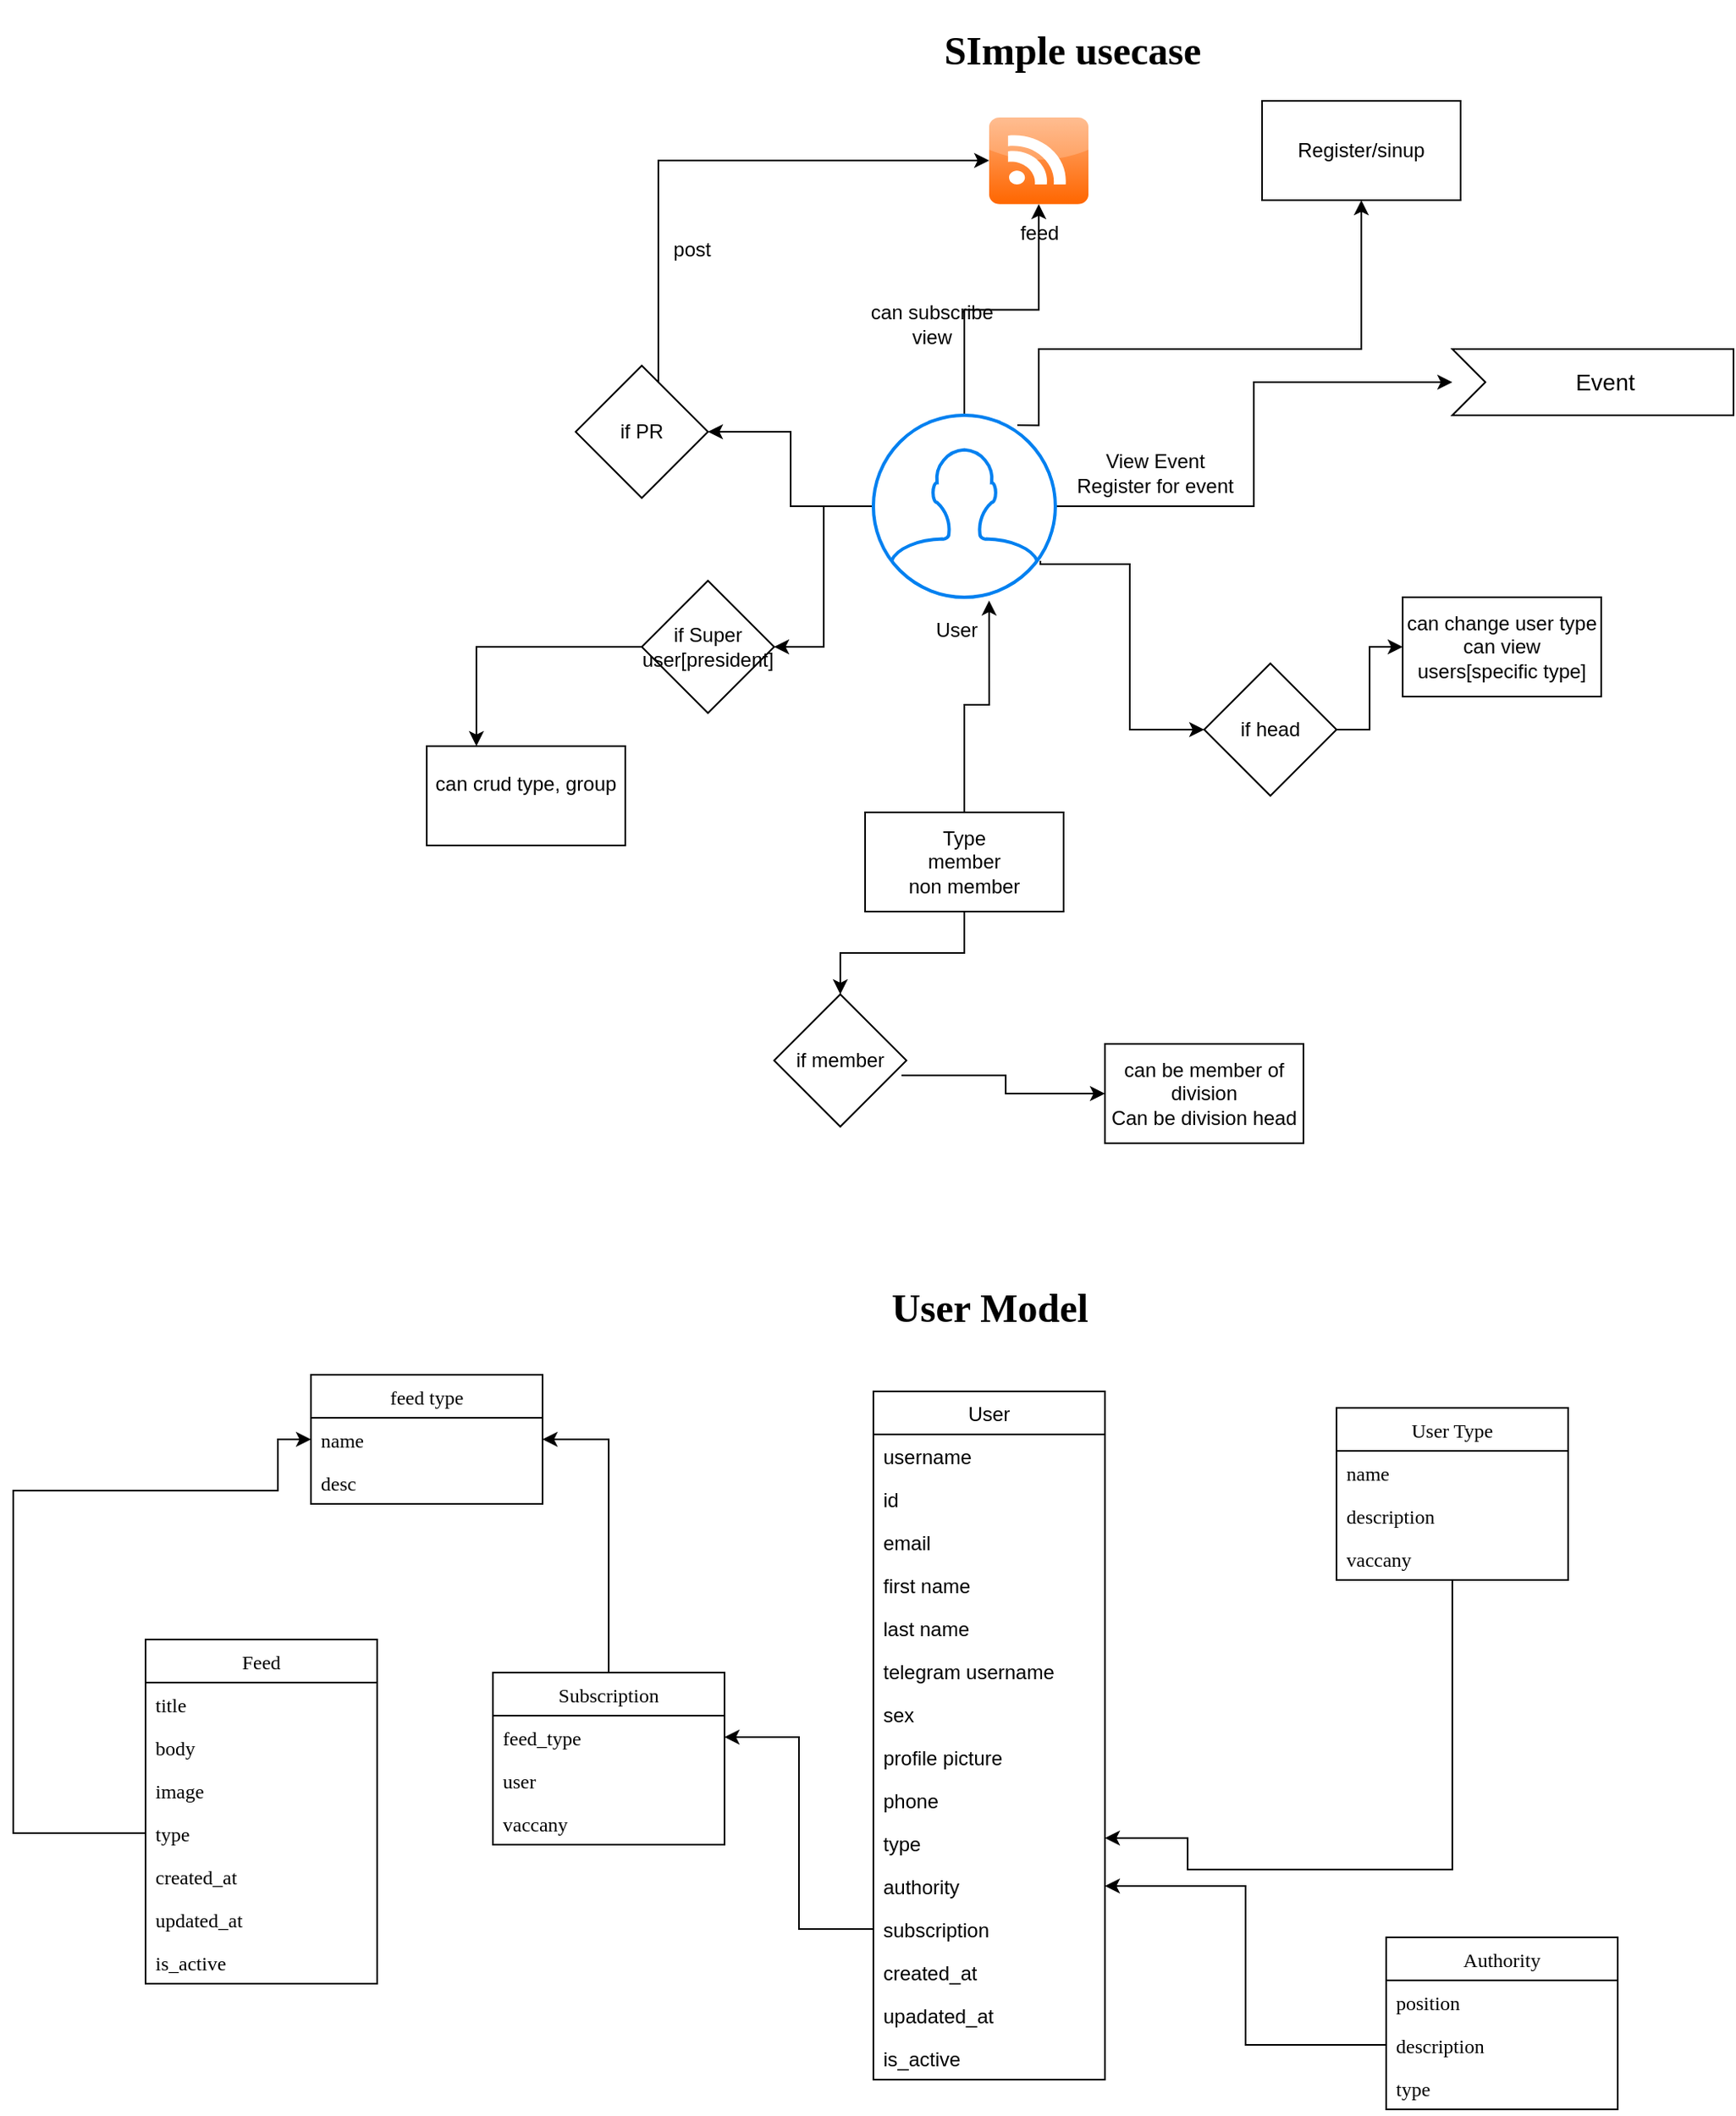 <mxfile version="17.4.5" type="github">
  <diagram id="37qSxwbqytXXUZYhsqKF" name="Page-1">
    <mxGraphModel dx="1952" dy="1700" grid="1" gridSize="10" guides="1" tooltips="1" connect="1" arrows="1" fold="1" page="1" pageScale="1" pageWidth="850" pageHeight="1100" math="0" shadow="0">
      <root>
        <mxCell id="0" />
        <mxCell id="1" parent="0" />
        <mxCell id="gJkIxgqZncVY2Rm4iKjj-6" style="edgeStyle=orthogonalEdgeStyle;rounded=0;orthogonalLoop=1;jettySize=auto;html=1;" edge="1" parent="1" source="gJkIxgqZncVY2Rm4iKjj-1" target="gJkIxgqZncVY2Rm4iKjj-5">
          <mxGeometry relative="1" as="geometry" />
        </mxCell>
        <mxCell id="gJkIxgqZncVY2Rm4iKjj-19" style="edgeStyle=orthogonalEdgeStyle;rounded=0;orthogonalLoop=1;jettySize=auto;html=1;" edge="1" parent="1" source="gJkIxgqZncVY2Rm4iKjj-1" target="gJkIxgqZncVY2Rm4iKjj-17">
          <mxGeometry relative="1" as="geometry" />
        </mxCell>
        <mxCell id="gJkIxgqZncVY2Rm4iKjj-21" style="edgeStyle=orthogonalEdgeStyle;rounded=0;orthogonalLoop=1;jettySize=auto;html=1;" edge="1" parent="1" source="gJkIxgqZncVY2Rm4iKjj-1" target="gJkIxgqZncVY2Rm4iKjj-22">
          <mxGeometry relative="1" as="geometry">
            <mxPoint x="80" y="140" as="targetPoint" />
          </mxGeometry>
        </mxCell>
        <mxCell id="gJkIxgqZncVY2Rm4iKjj-31" style="edgeStyle=orthogonalEdgeStyle;rounded=0;orthogonalLoop=1;jettySize=auto;html=1;exitX=0.791;exitY=0.055;exitDx=0;exitDy=0;exitPerimeter=0;" edge="1" parent="1" source="gJkIxgqZncVY2Rm4iKjj-1" target="gJkIxgqZncVY2Rm4iKjj-30">
          <mxGeometry relative="1" as="geometry">
            <Array as="points">
              <mxPoint x="230" y="106" />
              <mxPoint x="230" y="60" />
              <mxPoint x="425" y="60" />
            </Array>
          </mxGeometry>
        </mxCell>
        <mxCell id="gJkIxgqZncVY2Rm4iKjj-34" style="edgeStyle=orthogonalEdgeStyle;rounded=0;orthogonalLoop=1;jettySize=auto;html=1;entryX=0;entryY=0.5;entryDx=0;entryDy=0;exitX=0.918;exitY=0.8;exitDx=0;exitDy=0;exitPerimeter=0;" edge="1" parent="1" source="gJkIxgqZncVY2Rm4iKjj-1" target="gJkIxgqZncVY2Rm4iKjj-32">
          <mxGeometry relative="1" as="geometry">
            <Array as="points">
              <mxPoint x="231" y="190" />
              <mxPoint x="285" y="190" />
              <mxPoint x="285" y="290" />
            </Array>
          </mxGeometry>
        </mxCell>
        <mxCell id="gJkIxgqZncVY2Rm4iKjj-38" style="edgeStyle=orthogonalEdgeStyle;rounded=0;orthogonalLoop=1;jettySize=auto;html=1;entryX=1;entryY=0.5;entryDx=0;entryDy=0;" edge="1" parent="1" source="gJkIxgqZncVY2Rm4iKjj-1" target="gJkIxgqZncVY2Rm4iKjj-37">
          <mxGeometry relative="1" as="geometry" />
        </mxCell>
        <mxCell id="gJkIxgqZncVY2Rm4iKjj-1" value="" style="html=1;verticalLabelPosition=bottom;align=center;labelBackgroundColor=#ffffff;verticalAlign=top;strokeWidth=2;strokeColor=#0080F0;shadow=0;dashed=0;shape=mxgraph.ios7.icons.user;" vertex="1" parent="1">
          <mxGeometry x="130" y="100" width="110" height="110" as="geometry" />
        </mxCell>
        <mxCell id="gJkIxgqZncVY2Rm4iKjj-2" value="User" style="text;html=1;align=center;verticalAlign=middle;resizable=0;points=[];autosize=1;strokeColor=none;fillColor=none;" vertex="1" parent="1">
          <mxGeometry x="160" y="220" width="40" height="20" as="geometry" />
        </mxCell>
        <mxCell id="gJkIxgqZncVY2Rm4iKjj-8" style="edgeStyle=orthogonalEdgeStyle;rounded=0;orthogonalLoop=1;jettySize=auto;html=1;entryX=0.636;entryY=1.018;entryDx=0;entryDy=0;entryPerimeter=0;" edge="1" parent="1" source="gJkIxgqZncVY2Rm4iKjj-4" target="gJkIxgqZncVY2Rm4iKjj-1">
          <mxGeometry relative="1" as="geometry" />
        </mxCell>
        <mxCell id="gJkIxgqZncVY2Rm4iKjj-10" style="edgeStyle=orthogonalEdgeStyle;rounded=0;orthogonalLoop=1;jettySize=auto;html=1;" edge="1" parent="1" source="gJkIxgqZncVY2Rm4iKjj-4" target="gJkIxgqZncVY2Rm4iKjj-9">
          <mxGeometry relative="1" as="geometry" />
        </mxCell>
        <mxCell id="gJkIxgqZncVY2Rm4iKjj-4" value="&lt;div&gt;Type&lt;/div&gt;&lt;div&gt;member&lt;/div&gt;&lt;div&gt;non member&lt;br&gt;&lt;/div&gt;" style="rounded=0;whiteSpace=wrap;html=1;" vertex="1" parent="1">
          <mxGeometry x="125" y="340" width="120" height="60" as="geometry" />
        </mxCell>
        <mxCell id="gJkIxgqZncVY2Rm4iKjj-5" value="Event" style="html=1;shape=mxgraph.infographic.ribbonSimple;notch1=20;notch2=0;align=center;verticalAlign=middle;fontSize=14;fontStyle=0;fillColor=#FFFFFF;flipH=0;spacingRight=0;spacingLeft=14;" vertex="1" parent="1">
          <mxGeometry x="480" y="60" width="170" height="40" as="geometry" />
        </mxCell>
        <mxCell id="gJkIxgqZncVY2Rm4iKjj-15" style="edgeStyle=orthogonalEdgeStyle;rounded=0;orthogonalLoop=1;jettySize=auto;html=1;exitX=0.963;exitY=0.613;exitDx=0;exitDy=0;exitPerimeter=0;" edge="1" parent="1" source="gJkIxgqZncVY2Rm4iKjj-9" target="gJkIxgqZncVY2Rm4iKjj-13">
          <mxGeometry relative="1" as="geometry">
            <mxPoint x="260" y="490" as="sourcePoint" />
          </mxGeometry>
        </mxCell>
        <mxCell id="gJkIxgqZncVY2Rm4iKjj-9" value="if member" style="rhombus;whiteSpace=wrap;html=1;" vertex="1" parent="1">
          <mxGeometry x="70" y="450" width="80" height="80" as="geometry" />
        </mxCell>
        <mxCell id="gJkIxgqZncVY2Rm4iKjj-13" value="&lt;div&gt;can be member of division&lt;/div&gt;&lt;div&gt;Can be division head&lt;br&gt;&lt;/div&gt;" style="rounded=0;whiteSpace=wrap;html=1;" vertex="1" parent="1">
          <mxGeometry x="270" y="480" width="120" height="60" as="geometry" />
        </mxCell>
        <mxCell id="gJkIxgqZncVY2Rm4iKjj-14" value="&lt;div&gt;View Event&lt;/div&gt;&lt;div&gt;Register for event&lt;br&gt;&lt;/div&gt;" style="text;html=1;align=center;verticalAlign=middle;resizable=0;points=[];autosize=1;strokeColor=none;fillColor=none;" vertex="1" parent="1">
          <mxGeometry x="245" y="120" width="110" height="30" as="geometry" />
        </mxCell>
        <mxCell id="gJkIxgqZncVY2Rm4iKjj-17" value="" style="dashed=0;outlineConnect=0;html=1;align=center;labelPosition=center;verticalLabelPosition=bottom;verticalAlign=top;shape=mxgraph.webicons.feed;fillColor=#FFAC75;gradientColor=#FF6600" vertex="1" parent="1">
          <mxGeometry x="200" y="-80" width="60" height="52.4" as="geometry" />
        </mxCell>
        <mxCell id="gJkIxgqZncVY2Rm4iKjj-18" value="feed" style="text;html=1;align=center;verticalAlign=middle;resizable=0;points=[];autosize=1;strokeColor=none;fillColor=none;" vertex="1" parent="1">
          <mxGeometry x="210" y="-20" width="40" height="20" as="geometry" />
        </mxCell>
        <mxCell id="gJkIxgqZncVY2Rm4iKjj-20" value="&lt;div&gt;can subscribe&lt;/div&gt;&lt;div&gt;view&lt;br&gt;&lt;/div&gt;" style="text;html=1;align=center;verticalAlign=middle;resizable=0;points=[];autosize=1;strokeColor=none;fillColor=none;rotation=0;" vertex="1" parent="1">
          <mxGeometry x="120" y="30" width="90" height="30" as="geometry" />
        </mxCell>
        <mxCell id="gJkIxgqZncVY2Rm4iKjj-23" style="edgeStyle=orthogonalEdgeStyle;rounded=0;orthogonalLoop=1;jettySize=auto;html=1;" edge="1" parent="1" source="gJkIxgqZncVY2Rm4iKjj-22" target="gJkIxgqZncVY2Rm4iKjj-17">
          <mxGeometry relative="1" as="geometry">
            <Array as="points">
              <mxPoint y="-54" />
            </Array>
          </mxGeometry>
        </mxCell>
        <mxCell id="gJkIxgqZncVY2Rm4iKjj-22" value="if PR" style="rhombus;whiteSpace=wrap;html=1;" vertex="1" parent="1">
          <mxGeometry x="-50" y="70" width="80" height="80" as="geometry" />
        </mxCell>
        <mxCell id="gJkIxgqZncVY2Rm4iKjj-24" value="post " style="text;html=1;align=center;verticalAlign=middle;resizable=0;points=[];autosize=1;strokeColor=none;fillColor=none;" vertex="1" parent="1">
          <mxGeometry y="-10" width="40" height="20" as="geometry" />
        </mxCell>
        <mxCell id="gJkIxgqZncVY2Rm4iKjj-25" value="&lt;h1&gt;&lt;font face=&quot;Comic Sans MS&quot;&gt;SImple usecase&lt;/font&gt;&lt;/h1&gt;" style="text;html=1;align=center;verticalAlign=middle;resizable=0;points=[];autosize=1;strokeColor=none;fillColor=none;" vertex="1" parent="1">
          <mxGeometry x="150" y="-145" width="200" height="50" as="geometry" />
        </mxCell>
        <mxCell id="gJkIxgqZncVY2Rm4iKjj-30" value="Register/sinup" style="rounded=0;whiteSpace=wrap;html=1;" vertex="1" parent="1">
          <mxGeometry x="365" y="-90" width="120" height="60" as="geometry" />
        </mxCell>
        <mxCell id="gJkIxgqZncVY2Rm4iKjj-36" style="edgeStyle=orthogonalEdgeStyle;rounded=0;orthogonalLoop=1;jettySize=auto;html=1;entryX=0;entryY=0.5;entryDx=0;entryDy=0;" edge="1" parent="1" source="gJkIxgqZncVY2Rm4iKjj-32" target="gJkIxgqZncVY2Rm4iKjj-35">
          <mxGeometry relative="1" as="geometry" />
        </mxCell>
        <mxCell id="gJkIxgqZncVY2Rm4iKjj-32" value="if head" style="rhombus;whiteSpace=wrap;html=1;" vertex="1" parent="1">
          <mxGeometry x="330" y="250" width="80" height="80" as="geometry" />
        </mxCell>
        <mxCell id="gJkIxgqZncVY2Rm4iKjj-35" value="&lt;div&gt;can change user type&lt;/div&gt;&lt;div&gt;can view users[specific type]&lt;br&gt;&lt;/div&gt;" style="rounded=0;whiteSpace=wrap;html=1;" vertex="1" parent="1">
          <mxGeometry x="450" y="210" width="120" height="60" as="geometry" />
        </mxCell>
        <mxCell id="gJkIxgqZncVY2Rm4iKjj-40" style="edgeStyle=orthogonalEdgeStyle;rounded=0;orthogonalLoop=1;jettySize=auto;html=1;entryX=0.25;entryY=0;entryDx=0;entryDy=0;" edge="1" parent="1" source="gJkIxgqZncVY2Rm4iKjj-37" target="gJkIxgqZncVY2Rm4iKjj-39">
          <mxGeometry relative="1" as="geometry" />
        </mxCell>
        <mxCell id="gJkIxgqZncVY2Rm4iKjj-37" value="if Super user[president]" style="rhombus;whiteSpace=wrap;html=1;" vertex="1" parent="1">
          <mxGeometry x="-10" y="200" width="80" height="80" as="geometry" />
        </mxCell>
        <mxCell id="gJkIxgqZncVY2Rm4iKjj-39" value="&lt;div&gt;can crud type, group&lt;br&gt;&lt;/div&gt;&lt;div&gt;&lt;br&gt;&lt;/div&gt;" style="rounded=0;whiteSpace=wrap;html=1;" vertex="1" parent="1">
          <mxGeometry x="-140" y="300" width="120" height="60" as="geometry" />
        </mxCell>
        <mxCell id="gJkIxgqZncVY2Rm4iKjj-41" value="&lt;h1&gt;User Model&lt;/h1&gt;" style="text;html=1;align=center;verticalAlign=middle;resizable=0;points=[];autosize=1;strokeColor=none;fillColor=none;fontFamily=Comic Sans MS;" vertex="1" parent="1">
          <mxGeometry x="125" y="615" width="150" height="50" as="geometry" />
        </mxCell>
        <mxCell id="gJkIxgqZncVY2Rm4iKjj-44" value="User" style="swimlane;fontStyle=0;childLayout=stackLayout;horizontal=1;startSize=26;fillColor=none;horizontalStack=0;resizeParent=1;resizeParentMax=0;resizeLast=0;collapsible=1;marginBottom=0;" vertex="1" parent="1">
          <mxGeometry x="130" y="690" width="140" height="416" as="geometry" />
        </mxCell>
        <mxCell id="gJkIxgqZncVY2Rm4iKjj-45" value="username" style="text;strokeColor=none;fillColor=none;align=left;verticalAlign=top;spacingLeft=4;spacingRight=4;overflow=hidden;rotatable=0;points=[[0,0.5],[1,0.5]];portConstraint=eastwest;" vertex="1" parent="gJkIxgqZncVY2Rm4iKjj-44">
          <mxGeometry y="26" width="140" height="26" as="geometry" />
        </mxCell>
        <mxCell id="gJkIxgqZncVY2Rm4iKjj-46" value="id" style="text;strokeColor=none;fillColor=none;align=left;verticalAlign=top;spacingLeft=4;spacingRight=4;overflow=hidden;rotatable=0;points=[[0,0.5],[1,0.5]];portConstraint=eastwest;" vertex="1" parent="gJkIxgqZncVY2Rm4iKjj-44">
          <mxGeometry y="52" width="140" height="26" as="geometry" />
        </mxCell>
        <mxCell id="gJkIxgqZncVY2Rm4iKjj-47" value="email" style="text;strokeColor=none;fillColor=none;align=left;verticalAlign=top;spacingLeft=4;spacingRight=4;overflow=hidden;rotatable=0;points=[[0,0.5],[1,0.5]];portConstraint=eastwest;" vertex="1" parent="gJkIxgqZncVY2Rm4iKjj-44">
          <mxGeometry y="78" width="140" height="26" as="geometry" />
        </mxCell>
        <mxCell id="gJkIxgqZncVY2Rm4iKjj-49" value="first name" style="text;strokeColor=none;fillColor=none;align=left;verticalAlign=top;spacingLeft=4;spacingRight=4;overflow=hidden;rotatable=0;points=[[0,0.5],[1,0.5]];portConstraint=eastwest;" vertex="1" parent="gJkIxgqZncVY2Rm4iKjj-44">
          <mxGeometry y="104" width="140" height="26" as="geometry" />
        </mxCell>
        <mxCell id="gJkIxgqZncVY2Rm4iKjj-50" value="last name" style="text;strokeColor=none;fillColor=none;align=left;verticalAlign=top;spacingLeft=4;spacingRight=4;overflow=hidden;rotatable=0;points=[[0,0.5],[1,0.5]];portConstraint=eastwest;" vertex="1" parent="gJkIxgqZncVY2Rm4iKjj-44">
          <mxGeometry y="130" width="140" height="26" as="geometry" />
        </mxCell>
        <mxCell id="gJkIxgqZncVY2Rm4iKjj-51" value="telegram username" style="text;strokeColor=none;fillColor=none;align=left;verticalAlign=top;spacingLeft=4;spacingRight=4;overflow=hidden;rotatable=0;points=[[0,0.5],[1,0.5]];portConstraint=eastwest;" vertex="1" parent="gJkIxgqZncVY2Rm4iKjj-44">
          <mxGeometry y="156" width="140" height="26" as="geometry" />
        </mxCell>
        <mxCell id="gJkIxgqZncVY2Rm4iKjj-52" value="sex" style="text;strokeColor=none;fillColor=none;align=left;verticalAlign=top;spacingLeft=4;spacingRight=4;overflow=hidden;rotatable=0;points=[[0,0.5],[1,0.5]];portConstraint=eastwest;" vertex="1" parent="gJkIxgqZncVY2Rm4iKjj-44">
          <mxGeometry y="182" width="140" height="26" as="geometry" />
        </mxCell>
        <mxCell id="gJkIxgqZncVY2Rm4iKjj-53" value="profile picture" style="text;strokeColor=none;fillColor=none;align=left;verticalAlign=top;spacingLeft=4;spacingRight=4;overflow=hidden;rotatable=0;points=[[0,0.5],[1,0.5]];portConstraint=eastwest;" vertex="1" parent="gJkIxgqZncVY2Rm4iKjj-44">
          <mxGeometry y="208" width="140" height="26" as="geometry" />
        </mxCell>
        <mxCell id="gJkIxgqZncVY2Rm4iKjj-54" value="phone" style="text;strokeColor=none;fillColor=none;align=left;verticalAlign=top;spacingLeft=4;spacingRight=4;overflow=hidden;rotatable=0;points=[[0,0.5],[1,0.5]];portConstraint=eastwest;" vertex="1" parent="gJkIxgqZncVY2Rm4iKjj-44">
          <mxGeometry y="234" width="140" height="26" as="geometry" />
        </mxCell>
        <mxCell id="gJkIxgqZncVY2Rm4iKjj-55" value="type" style="text;strokeColor=none;fillColor=none;align=left;verticalAlign=top;spacingLeft=4;spacingRight=4;overflow=hidden;rotatable=0;points=[[0,0.5],[1,0.5]];portConstraint=eastwest;" vertex="1" parent="gJkIxgqZncVY2Rm4iKjj-44">
          <mxGeometry y="260" width="140" height="26" as="geometry" />
        </mxCell>
        <mxCell id="gJkIxgqZncVY2Rm4iKjj-56" value="authority" style="text;strokeColor=none;fillColor=none;align=left;verticalAlign=top;spacingLeft=4;spacingRight=4;overflow=hidden;rotatable=0;points=[[0,0.5],[1,0.5]];portConstraint=eastwest;" vertex="1" parent="gJkIxgqZncVY2Rm4iKjj-44">
          <mxGeometry y="286" width="140" height="26" as="geometry" />
        </mxCell>
        <mxCell id="gJkIxgqZncVY2Rm4iKjj-61" value="subscription " style="text;strokeColor=none;fillColor=none;align=left;verticalAlign=top;spacingLeft=4;spacingRight=4;overflow=hidden;rotatable=0;points=[[0,0.5],[1,0.5]];portConstraint=eastwest;" vertex="1" parent="gJkIxgqZncVY2Rm4iKjj-44">
          <mxGeometry y="312" width="140" height="26" as="geometry" />
        </mxCell>
        <mxCell id="gJkIxgqZncVY2Rm4iKjj-57" value="created_at" style="text;strokeColor=none;fillColor=none;align=left;verticalAlign=top;spacingLeft=4;spacingRight=4;overflow=hidden;rotatable=0;points=[[0,0.5],[1,0.5]];portConstraint=eastwest;" vertex="1" parent="gJkIxgqZncVY2Rm4iKjj-44">
          <mxGeometry y="338" width="140" height="26" as="geometry" />
        </mxCell>
        <mxCell id="gJkIxgqZncVY2Rm4iKjj-62" value="upadated_at" style="text;strokeColor=none;fillColor=none;align=left;verticalAlign=top;spacingLeft=4;spacingRight=4;overflow=hidden;rotatable=0;points=[[0,0.5],[1,0.5]];portConstraint=eastwest;" vertex="1" parent="gJkIxgqZncVY2Rm4iKjj-44">
          <mxGeometry y="364" width="140" height="26" as="geometry" />
        </mxCell>
        <mxCell id="gJkIxgqZncVY2Rm4iKjj-63" value="is_active" style="text;strokeColor=none;fillColor=none;align=left;verticalAlign=top;spacingLeft=4;spacingRight=4;overflow=hidden;rotatable=0;points=[[0,0.5],[1,0.5]];portConstraint=eastwest;" vertex="1" parent="gJkIxgqZncVY2Rm4iKjj-44">
          <mxGeometry y="390" width="140" height="26" as="geometry" />
        </mxCell>
        <mxCell id="gJkIxgqZncVY2Rm4iKjj-65" value="Authority" style="swimlane;fontStyle=0;childLayout=stackLayout;horizontal=1;startSize=26;fillColor=none;horizontalStack=0;resizeParent=1;resizeParentMax=0;resizeLast=0;collapsible=1;marginBottom=0;fontFamily=Comic Sans MS;" vertex="1" parent="1">
          <mxGeometry x="440" y="1020" width="140" height="104" as="geometry" />
        </mxCell>
        <mxCell id="gJkIxgqZncVY2Rm4iKjj-66" value="position" style="text;strokeColor=none;fillColor=none;align=left;verticalAlign=top;spacingLeft=4;spacingRight=4;overflow=hidden;rotatable=0;points=[[0,0.5],[1,0.5]];portConstraint=eastwest;fontFamily=Comic Sans MS;" vertex="1" parent="gJkIxgqZncVY2Rm4iKjj-65">
          <mxGeometry y="26" width="140" height="26" as="geometry" />
        </mxCell>
        <mxCell id="gJkIxgqZncVY2Rm4iKjj-67" value="description" style="text;strokeColor=none;fillColor=none;align=left;verticalAlign=top;spacingLeft=4;spacingRight=4;overflow=hidden;rotatable=0;points=[[0,0.5],[1,0.5]];portConstraint=eastwest;fontFamily=Comic Sans MS;" vertex="1" parent="gJkIxgqZncVY2Rm4iKjj-65">
          <mxGeometry y="52" width="140" height="26" as="geometry" />
        </mxCell>
        <mxCell id="gJkIxgqZncVY2Rm4iKjj-68" value="type" style="text;strokeColor=none;fillColor=none;align=left;verticalAlign=top;spacingLeft=4;spacingRight=4;overflow=hidden;rotatable=0;points=[[0,0.5],[1,0.5]];portConstraint=eastwest;fontFamily=Comic Sans MS;" vertex="1" parent="gJkIxgqZncVY2Rm4iKjj-65">
          <mxGeometry y="78" width="140" height="26" as="geometry" />
        </mxCell>
        <mxCell id="gJkIxgqZncVY2Rm4iKjj-69" value="User Type" style="swimlane;fontStyle=0;childLayout=stackLayout;horizontal=1;startSize=26;fillColor=none;horizontalStack=0;resizeParent=1;resizeParentMax=0;resizeLast=0;collapsible=1;marginBottom=0;fontFamily=Comic Sans MS;" vertex="1" parent="1">
          <mxGeometry x="410" y="700" width="140" height="104" as="geometry" />
        </mxCell>
        <mxCell id="gJkIxgqZncVY2Rm4iKjj-70" value="name" style="text;strokeColor=none;fillColor=none;align=left;verticalAlign=top;spacingLeft=4;spacingRight=4;overflow=hidden;rotatable=0;points=[[0,0.5],[1,0.5]];portConstraint=eastwest;fontFamily=Comic Sans MS;" vertex="1" parent="gJkIxgqZncVY2Rm4iKjj-69">
          <mxGeometry y="26" width="140" height="26" as="geometry" />
        </mxCell>
        <mxCell id="gJkIxgqZncVY2Rm4iKjj-71" value="description" style="text;strokeColor=none;fillColor=none;align=left;verticalAlign=top;spacingLeft=4;spacingRight=4;overflow=hidden;rotatable=0;points=[[0,0.5],[1,0.5]];portConstraint=eastwest;fontFamily=Comic Sans MS;" vertex="1" parent="gJkIxgqZncVY2Rm4iKjj-69">
          <mxGeometry y="52" width="140" height="26" as="geometry" />
        </mxCell>
        <mxCell id="gJkIxgqZncVY2Rm4iKjj-76" value="vaccany" style="text;strokeColor=none;fillColor=none;align=left;verticalAlign=top;spacingLeft=4;spacingRight=4;overflow=hidden;rotatable=0;points=[[0,0.5],[1,0.5]];portConstraint=eastwest;fontFamily=Comic Sans MS;" vertex="1" parent="gJkIxgqZncVY2Rm4iKjj-69">
          <mxGeometry y="78" width="140" height="26" as="geometry" />
        </mxCell>
        <mxCell id="gJkIxgqZncVY2Rm4iKjj-74" style="edgeStyle=orthogonalEdgeStyle;rounded=0;orthogonalLoop=1;jettySize=auto;html=1;fontFamily=Comic Sans MS;exitX=0.5;exitY=1;exitDx=0;exitDy=0;" edge="1" parent="1" source="gJkIxgqZncVY2Rm4iKjj-69">
          <mxGeometry relative="1" as="geometry">
            <mxPoint x="460" y="820" as="sourcePoint" />
            <mxPoint x="270" y="960" as="targetPoint" />
            <Array as="points">
              <mxPoint x="480" y="979" />
              <mxPoint x="320" y="979" />
              <mxPoint x="320" y="960" />
            </Array>
          </mxGeometry>
        </mxCell>
        <mxCell id="gJkIxgqZncVY2Rm4iKjj-78" style="edgeStyle=orthogonalEdgeStyle;rounded=0;orthogonalLoop=1;jettySize=auto;html=1;entryX=1;entryY=0.5;entryDx=0;entryDy=0;fontFamily=Comic Sans MS;" edge="1" parent="1" source="gJkIxgqZncVY2Rm4iKjj-67" target="gJkIxgqZncVY2Rm4iKjj-56">
          <mxGeometry relative="1" as="geometry" />
        </mxCell>
        <mxCell id="gJkIxgqZncVY2Rm4iKjj-110" style="edgeStyle=orthogonalEdgeStyle;rounded=0;orthogonalLoop=1;jettySize=auto;html=1;entryX=1;entryY=0.5;entryDx=0;entryDy=0;fontFamily=Comic Sans MS;" edge="1" parent="1" source="gJkIxgqZncVY2Rm4iKjj-82" target="gJkIxgqZncVY2Rm4iKjj-99">
          <mxGeometry relative="1" as="geometry" />
        </mxCell>
        <mxCell id="gJkIxgqZncVY2Rm4iKjj-82" value="Subscription" style="swimlane;fontStyle=0;childLayout=stackLayout;horizontal=1;startSize=26;fillColor=none;horizontalStack=0;resizeParent=1;resizeParentMax=0;resizeLast=0;collapsible=1;marginBottom=0;fontFamily=Comic Sans MS;" vertex="1" parent="1">
          <mxGeometry x="-100" y="860" width="140" height="104" as="geometry" />
        </mxCell>
        <mxCell id="gJkIxgqZncVY2Rm4iKjj-83" value="feed_type" style="text;strokeColor=none;fillColor=none;align=left;verticalAlign=top;spacingLeft=4;spacingRight=4;overflow=hidden;rotatable=0;points=[[0,0.5],[1,0.5]];portConstraint=eastwest;fontFamily=Comic Sans MS;" vertex="1" parent="gJkIxgqZncVY2Rm4iKjj-82">
          <mxGeometry y="26" width="140" height="26" as="geometry" />
        </mxCell>
        <mxCell id="gJkIxgqZncVY2Rm4iKjj-84" value="user" style="text;strokeColor=none;fillColor=none;align=left;verticalAlign=top;spacingLeft=4;spacingRight=4;overflow=hidden;rotatable=0;points=[[0,0.5],[1,0.5]];portConstraint=eastwest;fontFamily=Comic Sans MS;" vertex="1" parent="gJkIxgqZncVY2Rm4iKjj-82">
          <mxGeometry y="52" width="140" height="26" as="geometry" />
        </mxCell>
        <mxCell id="gJkIxgqZncVY2Rm4iKjj-85" value="vaccany" style="text;strokeColor=none;fillColor=none;align=left;verticalAlign=top;spacingLeft=4;spacingRight=4;overflow=hidden;rotatable=0;points=[[0,0.5],[1,0.5]];portConstraint=eastwest;fontFamily=Comic Sans MS;" vertex="1" parent="gJkIxgqZncVY2Rm4iKjj-82">
          <mxGeometry y="78" width="140" height="26" as="geometry" />
        </mxCell>
        <mxCell id="gJkIxgqZncVY2Rm4iKjj-86" value="Feed" style="swimlane;fontStyle=0;childLayout=stackLayout;horizontal=1;startSize=26;fillColor=none;horizontalStack=0;resizeParent=1;resizeParentMax=0;resizeLast=0;collapsible=1;marginBottom=0;fontFamily=Comic Sans MS;" vertex="1" parent="1">
          <mxGeometry x="-310" y="840" width="140" height="208" as="geometry" />
        </mxCell>
        <mxCell id="gJkIxgqZncVY2Rm4iKjj-87" value="title" style="text;strokeColor=none;fillColor=none;align=left;verticalAlign=top;spacingLeft=4;spacingRight=4;overflow=hidden;rotatable=0;points=[[0,0.5],[1,0.5]];portConstraint=eastwest;fontFamily=Comic Sans MS;" vertex="1" parent="gJkIxgqZncVY2Rm4iKjj-86">
          <mxGeometry y="26" width="140" height="26" as="geometry" />
        </mxCell>
        <mxCell id="gJkIxgqZncVY2Rm4iKjj-88" value="body" style="text;strokeColor=none;fillColor=none;align=left;verticalAlign=top;spacingLeft=4;spacingRight=4;overflow=hidden;rotatable=0;points=[[0,0.5],[1,0.5]];portConstraint=eastwest;fontFamily=Comic Sans MS;" vertex="1" parent="gJkIxgqZncVY2Rm4iKjj-86">
          <mxGeometry y="52" width="140" height="26" as="geometry" />
        </mxCell>
        <mxCell id="gJkIxgqZncVY2Rm4iKjj-89" value="image" style="text;strokeColor=none;fillColor=none;align=left;verticalAlign=top;spacingLeft=4;spacingRight=4;overflow=hidden;rotatable=0;points=[[0,0.5],[1,0.5]];portConstraint=eastwest;fontFamily=Comic Sans MS;" vertex="1" parent="gJkIxgqZncVY2Rm4iKjj-86">
          <mxGeometry y="78" width="140" height="26" as="geometry" />
        </mxCell>
        <mxCell id="gJkIxgqZncVY2Rm4iKjj-91" value="type" style="text;strokeColor=none;fillColor=none;align=left;verticalAlign=top;spacingLeft=4;spacingRight=4;overflow=hidden;rotatable=0;points=[[0,0.5],[1,0.5]];portConstraint=eastwest;fontFamily=Comic Sans MS;" vertex="1" parent="gJkIxgqZncVY2Rm4iKjj-86">
          <mxGeometry y="104" width="140" height="26" as="geometry" />
        </mxCell>
        <mxCell id="gJkIxgqZncVY2Rm4iKjj-92" value="created_at" style="text;strokeColor=none;fillColor=none;align=left;verticalAlign=top;spacingLeft=4;spacingRight=4;overflow=hidden;rotatable=0;points=[[0,0.5],[1,0.5]];portConstraint=eastwest;fontFamily=Comic Sans MS;" vertex="1" parent="gJkIxgqZncVY2Rm4iKjj-86">
          <mxGeometry y="130" width="140" height="26" as="geometry" />
        </mxCell>
        <mxCell id="gJkIxgqZncVY2Rm4iKjj-93" value="updated_at" style="text;strokeColor=none;fillColor=none;align=left;verticalAlign=top;spacingLeft=4;spacingRight=4;overflow=hidden;rotatable=0;points=[[0,0.5],[1,0.5]];portConstraint=eastwest;fontFamily=Comic Sans MS;" vertex="1" parent="gJkIxgqZncVY2Rm4iKjj-86">
          <mxGeometry y="156" width="140" height="26" as="geometry" />
        </mxCell>
        <mxCell id="gJkIxgqZncVY2Rm4iKjj-94" value="is_active" style="text;strokeColor=none;fillColor=none;align=left;verticalAlign=top;spacingLeft=4;spacingRight=4;overflow=hidden;rotatable=0;points=[[0,0.5],[1,0.5]];portConstraint=eastwest;fontFamily=Comic Sans MS;" vertex="1" parent="gJkIxgqZncVY2Rm4iKjj-86">
          <mxGeometry y="182" width="140" height="26" as="geometry" />
        </mxCell>
        <mxCell id="gJkIxgqZncVY2Rm4iKjj-98" value="feed type" style="swimlane;fontStyle=0;childLayout=stackLayout;horizontal=1;startSize=26;fillColor=none;horizontalStack=0;resizeParent=1;resizeParentMax=0;resizeLast=0;collapsible=1;marginBottom=0;fontFamily=Comic Sans MS;" vertex="1" parent="1">
          <mxGeometry x="-210" y="680" width="140" height="78" as="geometry" />
        </mxCell>
        <mxCell id="gJkIxgqZncVY2Rm4iKjj-99" value="name" style="text;strokeColor=none;fillColor=none;align=left;verticalAlign=top;spacingLeft=4;spacingRight=4;overflow=hidden;rotatable=0;points=[[0,0.5],[1,0.5]];portConstraint=eastwest;fontFamily=Comic Sans MS;" vertex="1" parent="gJkIxgqZncVY2Rm4iKjj-98">
          <mxGeometry y="26" width="140" height="26" as="geometry" />
        </mxCell>
        <mxCell id="gJkIxgqZncVY2Rm4iKjj-100" value="desc" style="text;strokeColor=none;fillColor=none;align=left;verticalAlign=top;spacingLeft=4;spacingRight=4;overflow=hidden;rotatable=0;points=[[0,0.5],[1,0.5]];portConstraint=eastwest;fontFamily=Comic Sans MS;" vertex="1" parent="gJkIxgqZncVY2Rm4iKjj-98">
          <mxGeometry y="52" width="140" height="26" as="geometry" />
        </mxCell>
        <mxCell id="gJkIxgqZncVY2Rm4iKjj-107" style="edgeStyle=orthogonalEdgeStyle;rounded=0;orthogonalLoop=1;jettySize=auto;html=1;entryX=1;entryY=0.5;entryDx=0;entryDy=0;fontFamily=Comic Sans MS;" edge="1" parent="1" source="gJkIxgqZncVY2Rm4iKjj-61" target="gJkIxgqZncVY2Rm4iKjj-83">
          <mxGeometry relative="1" as="geometry" />
        </mxCell>
        <mxCell id="gJkIxgqZncVY2Rm4iKjj-112" style="edgeStyle=orthogonalEdgeStyle;rounded=0;orthogonalLoop=1;jettySize=auto;html=1;entryX=0;entryY=0.5;entryDx=0;entryDy=0;fontFamily=Comic Sans MS;" edge="1" parent="1" source="gJkIxgqZncVY2Rm4iKjj-91" target="gJkIxgqZncVY2Rm4iKjj-99">
          <mxGeometry relative="1" as="geometry">
            <Array as="points">
              <mxPoint x="-390" y="957" />
              <mxPoint x="-390" y="750" />
              <mxPoint x="-230" y="750" />
              <mxPoint x="-230" y="719" />
            </Array>
          </mxGeometry>
        </mxCell>
      </root>
    </mxGraphModel>
  </diagram>
</mxfile>
